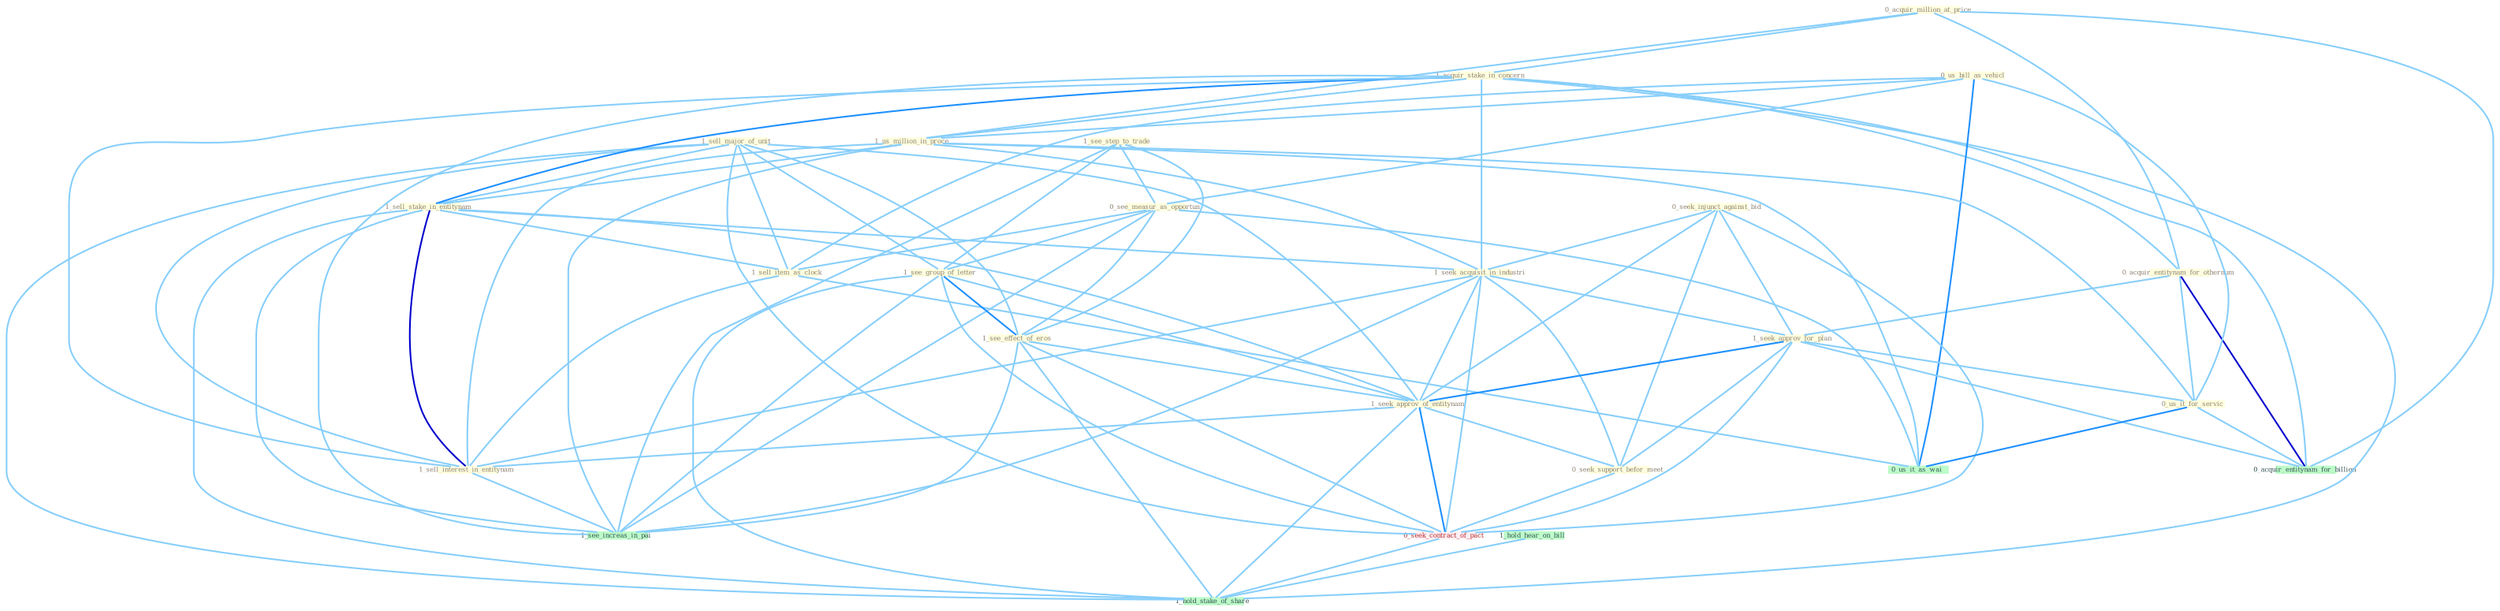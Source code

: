 Graph G{ 
    node
    [shape=polygon,style=filled,width=.5,height=.06,color="#BDFCC9",fixedsize=true,fontsize=4,
    fontcolor="#2f4f4f"];
    {node
    [color="#ffffe0", fontcolor="#8b7d6b"] "1_sell_major_of_unit " "0_acquir_million_at_price " "1_acquir_stake_in_concern " "0_acquir_entitynam_for_othernum " "0_us_bill_as_vehicl " "0_seek_injunct_against_bid " "1_us_million_in_proce " "1_see_step_to_trade " "1_sell_stake_in_entitynam " "1_seek_acquisit_in_industri " "0_see_measur_as_opportun " "1_sell_item_as_clock " "1_see_group_of_letter " "1_see_effect_of_eros " "1_seek_approv_for_plan " "1_seek_approv_of_entitynam " "1_sell_interest_in_entitynam " "0_us_it_for_servic " "0_seek_support_befor_meet "}
{node [color="#fff0f5", fontcolor="#b22222"] "0_seek_contract_of_pact "}
edge [color="#B0E2FF"];

	"1_sell_major_of_unit " -- "1_sell_stake_in_entitynam " [w="1", color="#87cefa" ];
	"1_sell_major_of_unit " -- "1_sell_item_as_clock " [w="1", color="#87cefa" ];
	"1_sell_major_of_unit " -- "1_see_group_of_letter " [w="1", color="#87cefa" ];
	"1_sell_major_of_unit " -- "1_see_effect_of_eros " [w="1", color="#87cefa" ];
	"1_sell_major_of_unit " -- "1_seek_approv_of_entitynam " [w="1", color="#87cefa" ];
	"1_sell_major_of_unit " -- "1_sell_interest_in_entitynam " [w="1", color="#87cefa" ];
	"1_sell_major_of_unit " -- "0_seek_contract_of_pact " [w="1", color="#87cefa" ];
	"1_sell_major_of_unit " -- "1_hold_stake_of_share " [w="1", color="#87cefa" ];
	"0_acquir_million_at_price " -- "1_acquir_stake_in_concern " [w="1", color="#87cefa" ];
	"0_acquir_million_at_price " -- "0_acquir_entitynam_for_othernum " [w="1", color="#87cefa" ];
	"0_acquir_million_at_price " -- "1_us_million_in_proce " [w="1", color="#87cefa" ];
	"0_acquir_million_at_price " -- "0_acquir_entitynam_for_billion " [w="1", color="#87cefa" ];
	"1_acquir_stake_in_concern " -- "0_acquir_entitynam_for_othernum " [w="1", color="#87cefa" ];
	"1_acquir_stake_in_concern " -- "1_us_million_in_proce " [w="1", color="#87cefa" ];
	"1_acquir_stake_in_concern " -- "1_sell_stake_in_entitynam " [w="2", color="#1e90ff" , len=0.8];
	"1_acquir_stake_in_concern " -- "1_seek_acquisit_in_industri " [w="1", color="#87cefa" ];
	"1_acquir_stake_in_concern " -- "1_sell_interest_in_entitynam " [w="1", color="#87cefa" ];
	"1_acquir_stake_in_concern " -- "0_acquir_entitynam_for_billion " [w="1", color="#87cefa" ];
	"1_acquir_stake_in_concern " -- "1_see_increas_in_pai " [w="1", color="#87cefa" ];
	"1_acquir_stake_in_concern " -- "1_hold_stake_of_share " [w="1", color="#87cefa" ];
	"0_acquir_entitynam_for_othernum " -- "1_seek_approv_for_plan " [w="1", color="#87cefa" ];
	"0_acquir_entitynam_for_othernum " -- "0_us_it_for_servic " [w="1", color="#87cefa" ];
	"0_acquir_entitynam_for_othernum " -- "0_acquir_entitynam_for_billion " [w="3", color="#0000cd" , len=0.6];
	"0_us_bill_as_vehicl " -- "1_us_million_in_proce " [w="1", color="#87cefa" ];
	"0_us_bill_as_vehicl " -- "0_see_measur_as_opportun " [w="1", color="#87cefa" ];
	"0_us_bill_as_vehicl " -- "1_sell_item_as_clock " [w="1", color="#87cefa" ];
	"0_us_bill_as_vehicl " -- "0_us_it_for_servic " [w="1", color="#87cefa" ];
	"0_us_bill_as_vehicl " -- "0_us_it_as_wai " [w="2", color="#1e90ff" , len=0.8];
	"0_seek_injunct_against_bid " -- "1_seek_acquisit_in_industri " [w="1", color="#87cefa" ];
	"0_seek_injunct_against_bid " -- "1_seek_approv_for_plan " [w="1", color="#87cefa" ];
	"0_seek_injunct_against_bid " -- "1_seek_approv_of_entitynam " [w="1", color="#87cefa" ];
	"0_seek_injunct_against_bid " -- "0_seek_support_befor_meet " [w="1", color="#87cefa" ];
	"0_seek_injunct_against_bid " -- "0_seek_contract_of_pact " [w="1", color="#87cefa" ];
	"1_us_million_in_proce " -- "1_sell_stake_in_entitynam " [w="1", color="#87cefa" ];
	"1_us_million_in_proce " -- "1_seek_acquisit_in_industri " [w="1", color="#87cefa" ];
	"1_us_million_in_proce " -- "1_sell_interest_in_entitynam " [w="1", color="#87cefa" ];
	"1_us_million_in_proce " -- "0_us_it_for_servic " [w="1", color="#87cefa" ];
	"1_us_million_in_proce " -- "0_us_it_as_wai " [w="1", color="#87cefa" ];
	"1_us_million_in_proce " -- "1_see_increas_in_pai " [w="1", color="#87cefa" ];
	"1_see_step_to_trade " -- "0_see_measur_as_opportun " [w="1", color="#87cefa" ];
	"1_see_step_to_trade " -- "1_see_group_of_letter " [w="1", color="#87cefa" ];
	"1_see_step_to_trade " -- "1_see_effect_of_eros " [w="1", color="#87cefa" ];
	"1_see_step_to_trade " -- "1_see_increas_in_pai " [w="1", color="#87cefa" ];
	"1_sell_stake_in_entitynam " -- "1_seek_acquisit_in_industri " [w="1", color="#87cefa" ];
	"1_sell_stake_in_entitynam " -- "1_sell_item_as_clock " [w="1", color="#87cefa" ];
	"1_sell_stake_in_entitynam " -- "1_seek_approv_of_entitynam " [w="1", color="#87cefa" ];
	"1_sell_stake_in_entitynam " -- "1_sell_interest_in_entitynam " [w="3", color="#0000cd" , len=0.6];
	"1_sell_stake_in_entitynam " -- "1_see_increas_in_pai " [w="1", color="#87cefa" ];
	"1_sell_stake_in_entitynam " -- "1_hold_stake_of_share " [w="1", color="#87cefa" ];
	"1_seek_acquisit_in_industri " -- "1_seek_approv_for_plan " [w="1", color="#87cefa" ];
	"1_seek_acquisit_in_industri " -- "1_seek_approv_of_entitynam " [w="1", color="#87cefa" ];
	"1_seek_acquisit_in_industri " -- "1_sell_interest_in_entitynam " [w="1", color="#87cefa" ];
	"1_seek_acquisit_in_industri " -- "0_seek_support_befor_meet " [w="1", color="#87cefa" ];
	"1_seek_acquisit_in_industri " -- "0_seek_contract_of_pact " [w="1", color="#87cefa" ];
	"1_seek_acquisit_in_industri " -- "1_see_increas_in_pai " [w="1", color="#87cefa" ];
	"0_see_measur_as_opportun " -- "1_sell_item_as_clock " [w="1", color="#87cefa" ];
	"0_see_measur_as_opportun " -- "1_see_group_of_letter " [w="1", color="#87cefa" ];
	"0_see_measur_as_opportun " -- "1_see_effect_of_eros " [w="1", color="#87cefa" ];
	"0_see_measur_as_opportun " -- "0_us_it_as_wai " [w="1", color="#87cefa" ];
	"0_see_measur_as_opportun " -- "1_see_increas_in_pai " [w="1", color="#87cefa" ];
	"1_sell_item_as_clock " -- "1_sell_interest_in_entitynam " [w="1", color="#87cefa" ];
	"1_sell_item_as_clock " -- "0_us_it_as_wai " [w="1", color="#87cefa" ];
	"1_see_group_of_letter " -- "1_see_effect_of_eros " [w="2", color="#1e90ff" , len=0.8];
	"1_see_group_of_letter " -- "1_seek_approv_of_entitynam " [w="1", color="#87cefa" ];
	"1_see_group_of_letter " -- "0_seek_contract_of_pact " [w="1", color="#87cefa" ];
	"1_see_group_of_letter " -- "1_see_increas_in_pai " [w="1", color="#87cefa" ];
	"1_see_group_of_letter " -- "1_hold_stake_of_share " [w="1", color="#87cefa" ];
	"1_see_effect_of_eros " -- "1_seek_approv_of_entitynam " [w="1", color="#87cefa" ];
	"1_see_effect_of_eros " -- "0_seek_contract_of_pact " [w="1", color="#87cefa" ];
	"1_see_effect_of_eros " -- "1_see_increas_in_pai " [w="1", color="#87cefa" ];
	"1_see_effect_of_eros " -- "1_hold_stake_of_share " [w="1", color="#87cefa" ];
	"1_seek_approv_for_plan " -- "1_seek_approv_of_entitynam " [w="2", color="#1e90ff" , len=0.8];
	"1_seek_approv_for_plan " -- "0_us_it_for_servic " [w="1", color="#87cefa" ];
	"1_seek_approv_for_plan " -- "0_seek_support_befor_meet " [w="1", color="#87cefa" ];
	"1_seek_approv_for_plan " -- "0_seek_contract_of_pact " [w="1", color="#87cefa" ];
	"1_seek_approv_for_plan " -- "0_acquir_entitynam_for_billion " [w="1", color="#87cefa" ];
	"1_seek_approv_of_entitynam " -- "1_sell_interest_in_entitynam " [w="1", color="#87cefa" ];
	"1_seek_approv_of_entitynam " -- "0_seek_support_befor_meet " [w="1", color="#87cefa" ];
	"1_seek_approv_of_entitynam " -- "0_seek_contract_of_pact " [w="2", color="#1e90ff" , len=0.8];
	"1_seek_approv_of_entitynam " -- "1_hold_stake_of_share " [w="1", color="#87cefa" ];
	"1_sell_interest_in_entitynam " -- "1_see_increas_in_pai " [w="1", color="#87cefa" ];
	"0_us_it_for_servic " -- "0_us_it_as_wai " [w="2", color="#1e90ff" , len=0.8];
	"0_us_it_for_servic " -- "0_acquir_entitynam_for_billion " [w="1", color="#87cefa" ];
	"0_seek_support_befor_meet " -- "0_seek_contract_of_pact " [w="1", color="#87cefa" ];
	"0_seek_contract_of_pact " -- "1_hold_stake_of_share " [w="1", color="#87cefa" ];
	"1_hold_hear_on_bill " -- "1_hold_stake_of_share " [w="1", color="#87cefa" ];
}